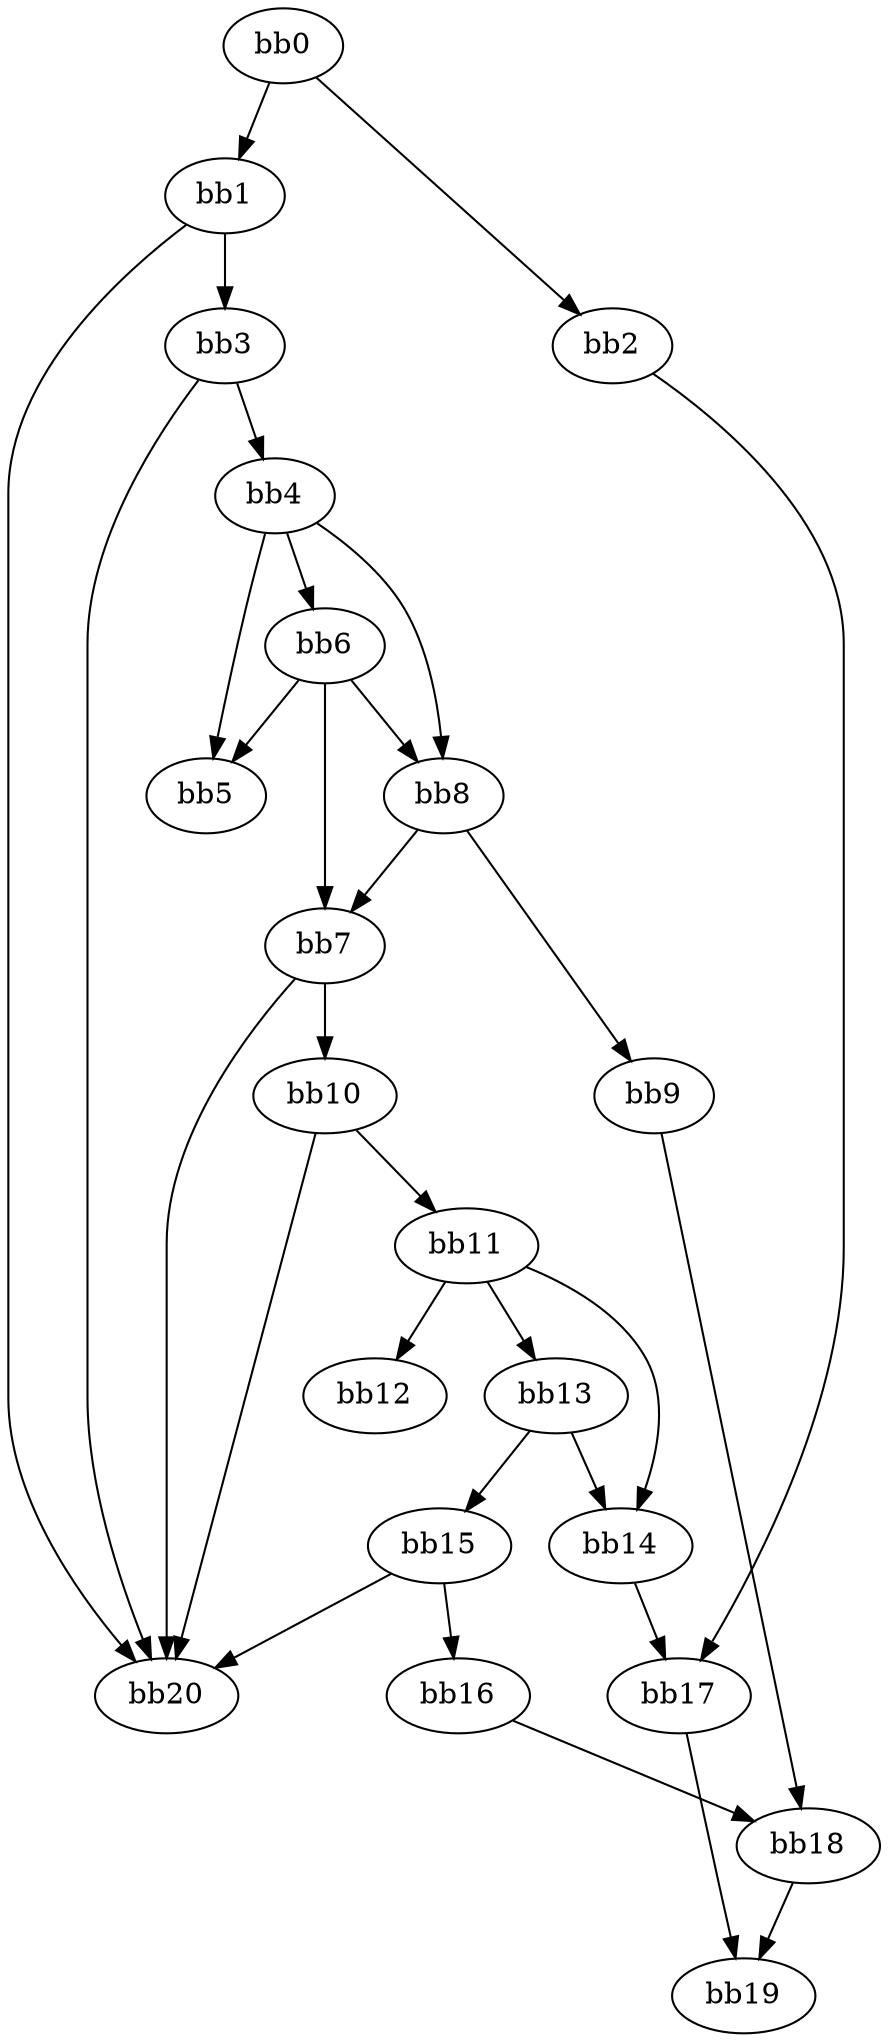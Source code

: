 digraph {
    0 [ label = "bb0\l" ]
    1 [ label = "bb1\l" ]
    2 [ label = "bb2\l" ]
    3 [ label = "bb3\l" ]
    4 [ label = "bb4\l" ]
    5 [ label = "bb5\l" ]
    6 [ label = "bb6\l" ]
    7 [ label = "bb7\l" ]
    8 [ label = "bb8\l" ]
    9 [ label = "bb9\l" ]
    10 [ label = "bb10\l" ]
    11 [ label = "bb11\l" ]
    12 [ label = "bb12\l" ]
    13 [ label = "bb13\l" ]
    14 [ label = "bb14\l" ]
    15 [ label = "bb15\l" ]
    16 [ label = "bb16\l" ]
    17 [ label = "bb17\l" ]
    18 [ label = "bb18\l" ]
    19 [ label = "bb19\l" ]
    20 [ label = "bb20\l" ]
    0 -> 1 [ ]
    0 -> 2 [ ]
    1 -> 3 [ ]
    1 -> 20 [ ]
    2 -> 17 [ ]
    3 -> 4 [ ]
    3 -> 20 [ ]
    4 -> 5 [ ]
    4 -> 6 [ ]
    4 -> 8 [ ]
    6 -> 5 [ ]
    6 -> 7 [ ]
    6 -> 8 [ ]
    7 -> 10 [ ]
    7 -> 20 [ ]
    8 -> 7 [ ]
    8 -> 9 [ ]
    9 -> 18 [ ]
    10 -> 11 [ ]
    10 -> 20 [ ]
    11 -> 12 [ ]
    11 -> 13 [ ]
    11 -> 14 [ ]
    13 -> 14 [ ]
    13 -> 15 [ ]
    14 -> 17 [ ]
    15 -> 16 [ ]
    15 -> 20 [ ]
    16 -> 18 [ ]
    17 -> 19 [ ]
    18 -> 19 [ ]
}

